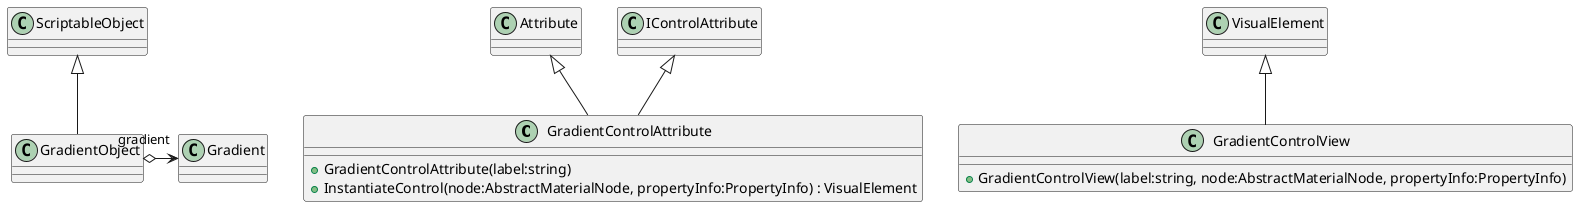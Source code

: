 @startuml
class GradientControlAttribute {
    + GradientControlAttribute(label:string)
    + InstantiateControl(node:AbstractMaterialNode, propertyInfo:PropertyInfo) : VisualElement
}
class GradientObject {
}
class GradientControlView {
    + GradientControlView(label:string, node:AbstractMaterialNode, propertyInfo:PropertyInfo)
}
Attribute <|-- GradientControlAttribute
IControlAttribute <|-- GradientControlAttribute
ScriptableObject <|-- GradientObject
GradientObject o-> "gradient" Gradient
VisualElement <|-- GradientControlView
@enduml
